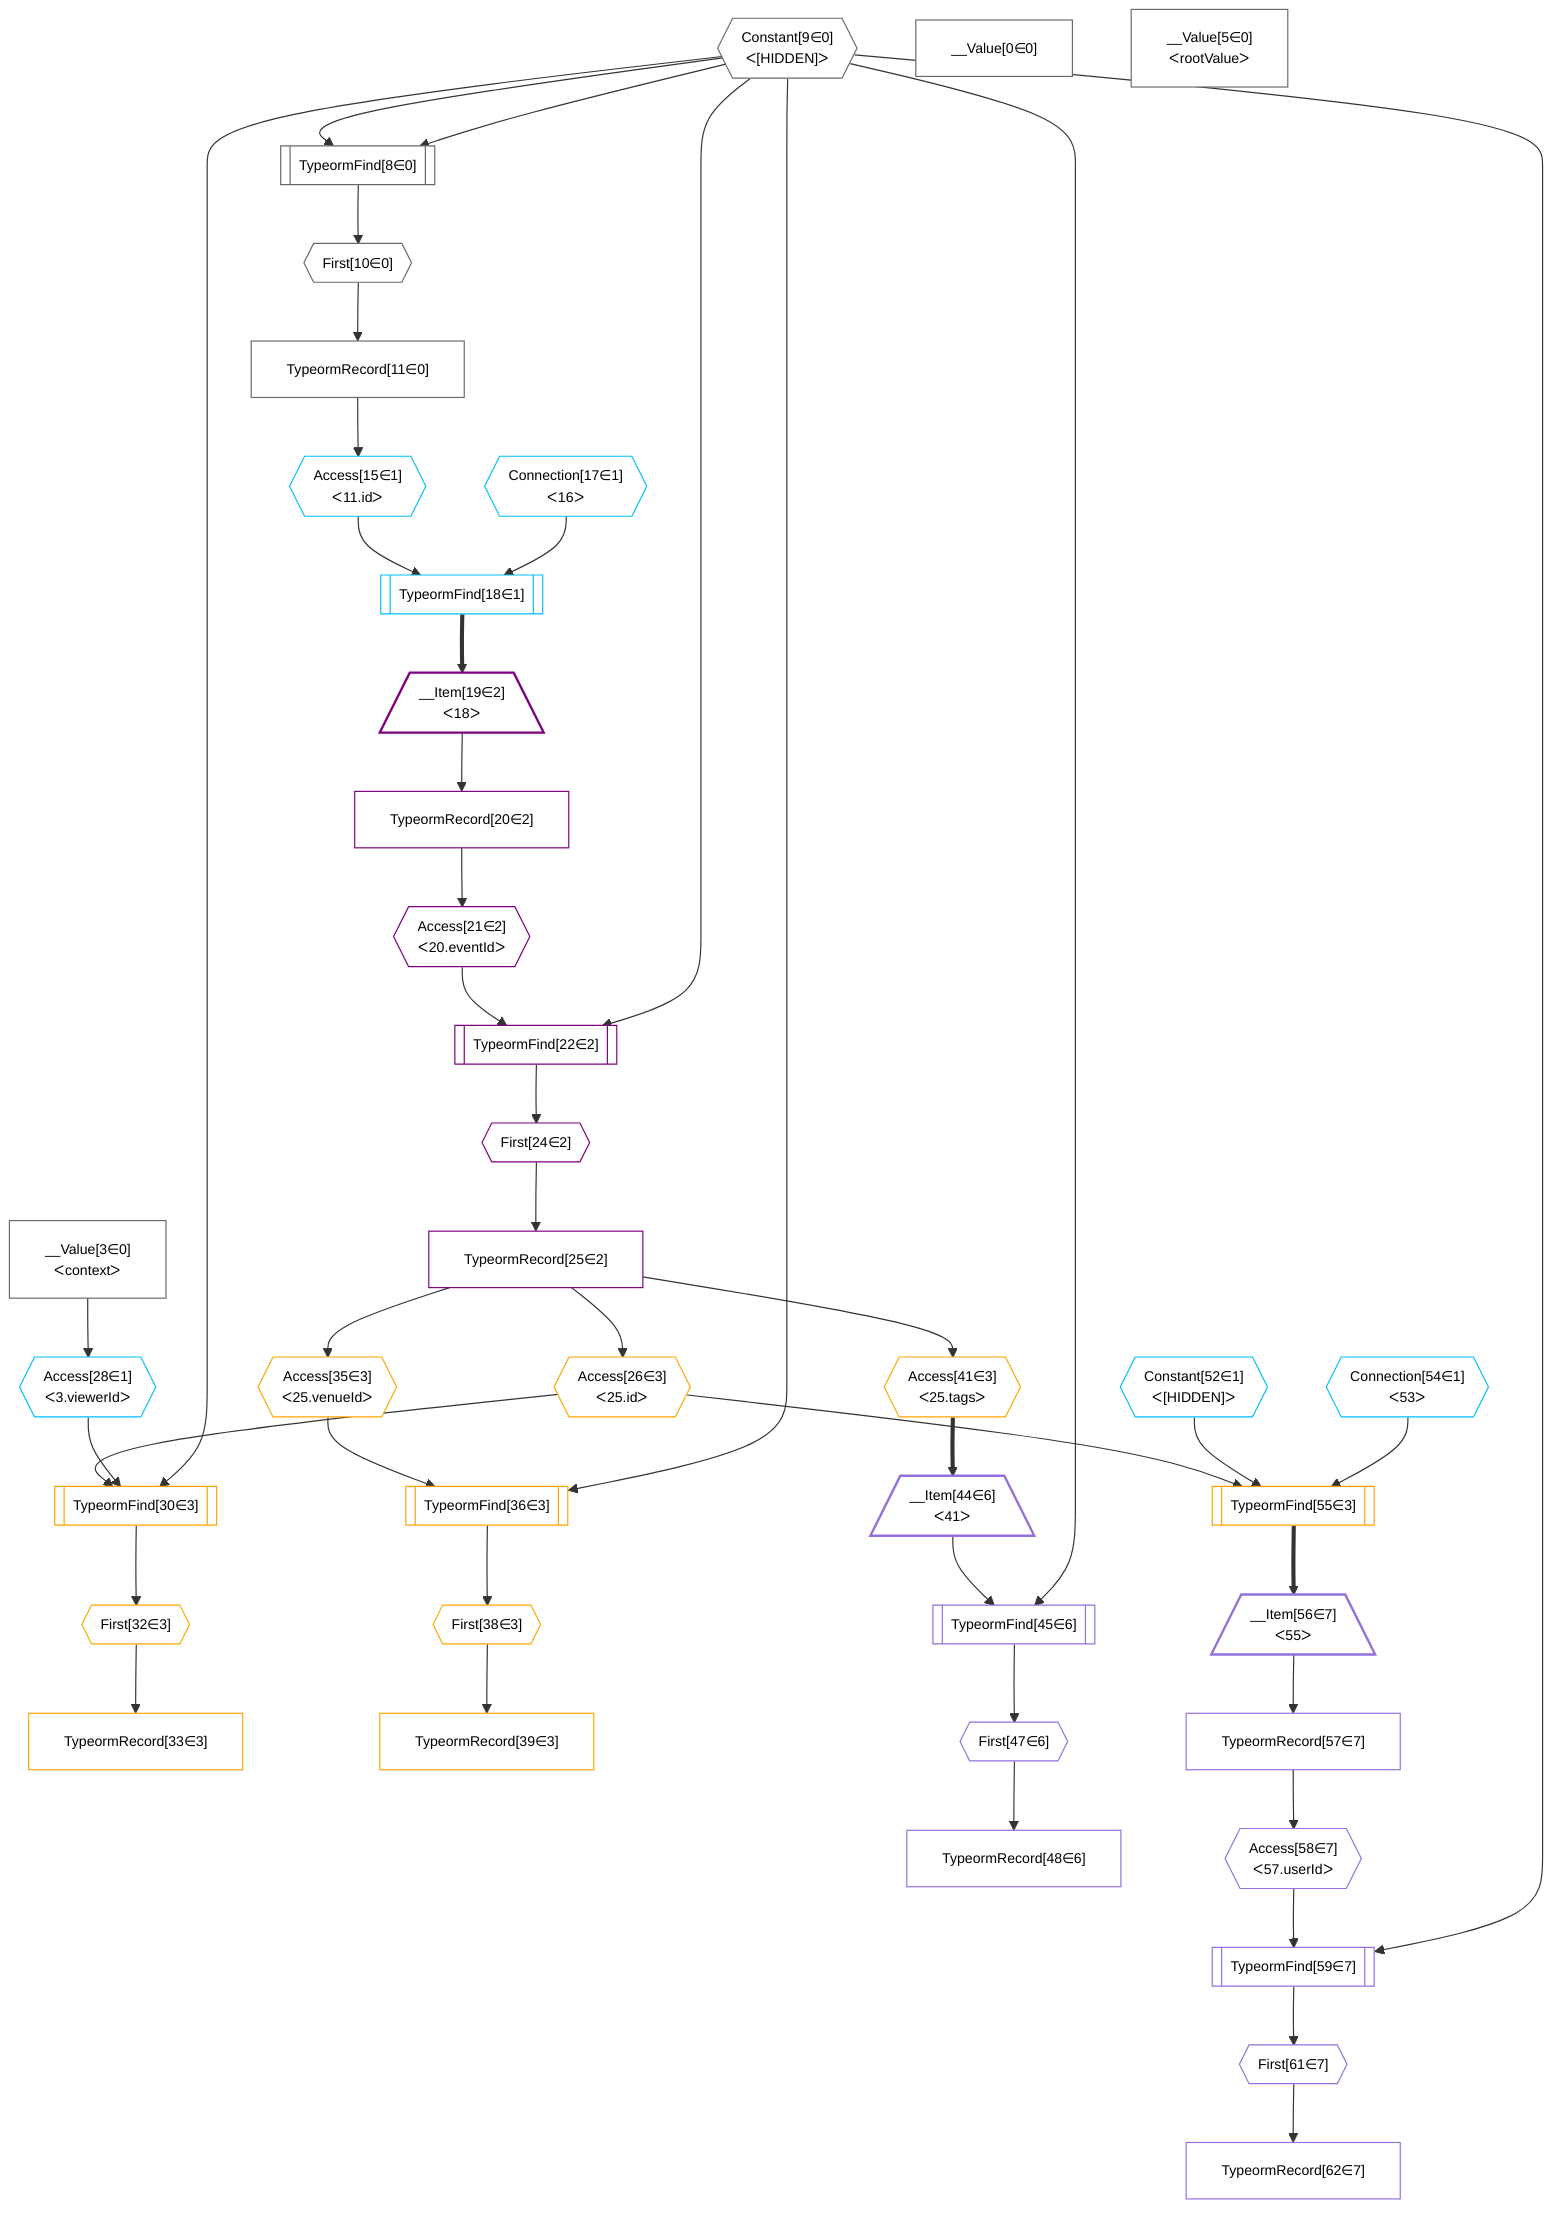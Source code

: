 %%{init: {'themeVariables': { 'fontSize': '12px'}}}%%
flowchart TD
    classDef path fill:#eee,stroke:#000,color:#000
    classDef plan fill:#fff,stroke-width:1px,color:#000
    classDef itemplan fill:#fff,stroke-width:2px,color:#000
    classDef unbatchedplan fill:#dff,stroke-width:1px,color:#000
    classDef sideeffectplan fill:#fcc,stroke-width:2px,color:#000
    classDef bucket fill:#f6f6f6,color:#000,stroke-width:2px,text-align:left


    %% plan dependencies
    TypeormFind8[["TypeormFind[8∈0]"]]:::plan
    Constant9{{"Constant[9∈0]<br />ᐸ[HIDDEN]ᐳ"}}:::plan
    Constant9 & Constant9 --> TypeormFind8
    First10{{"First[10∈0]"}}:::plan
    TypeormFind8 --> First10
    TypeormRecord11["TypeormRecord[11∈0]"]:::plan
    First10 --> TypeormRecord11
    __Value0["__Value[0∈0]"]:::plan
    __Value3["__Value[3∈0]<br />ᐸcontextᐳ"]:::plan
    __Value5["__Value[5∈0]<br />ᐸrootValueᐳ"]:::plan
    TypeormFind18[["TypeormFind[18∈1]"]]:::plan
    Access15{{"Access[15∈1]<br />ᐸ11.idᐳ"}}:::plan
    Connection17{{"Connection[17∈1]<br />ᐸ16ᐳ"}}:::plan
    Access15 & Connection17 --> TypeormFind18
    TypeormRecord11 --> Access15
    Access28{{"Access[28∈1]<br />ᐸ3.viewerIdᐳ"}}:::plan
    __Value3 --> Access28
    Constant52{{"Constant[52∈1]<br />ᐸ[HIDDEN]ᐳ"}}:::plan
    Connection54{{"Connection[54∈1]<br />ᐸ53ᐳ"}}:::plan
    TypeormFind22[["TypeormFind[22∈2]"]]:::plan
    Access21{{"Access[21∈2]<br />ᐸ20.eventIdᐳ"}}:::plan
    Access21 & Constant9 --> TypeormFind22
    __Item19[/"__Item[19∈2]<br />ᐸ18ᐳ"\]:::itemplan
    TypeormFind18 ==> __Item19
    TypeormRecord20["TypeormRecord[20∈2]"]:::plan
    __Item19 --> TypeormRecord20
    TypeormRecord20 --> Access21
    First24{{"First[24∈2]"}}:::plan
    TypeormFind22 --> First24
    TypeormRecord25["TypeormRecord[25∈2]"]:::plan
    First24 --> TypeormRecord25
    TypeormFind30[["TypeormFind[30∈3]"]]:::plan
    Access26{{"Access[26∈3]<br />ᐸ25.idᐳ"}}:::plan
    Access26 & Access28 & Constant9 --> TypeormFind30
    TypeormFind55[["TypeormFind[55∈3]"]]:::plan
    Access26 & Constant52 & Connection54 --> TypeormFind55
    TypeormFind36[["TypeormFind[36∈3]"]]:::plan
    Access35{{"Access[35∈3]<br />ᐸ25.venueIdᐳ"}}:::plan
    Access35 & Constant9 --> TypeormFind36
    TypeormRecord25 --> Access26
    First32{{"First[32∈3]"}}:::plan
    TypeormFind30 --> First32
    TypeormRecord33["TypeormRecord[33∈3]"]:::plan
    First32 --> TypeormRecord33
    TypeormRecord25 --> Access35
    First38{{"First[38∈3]"}}:::plan
    TypeormFind36 --> First38
    TypeormRecord39["TypeormRecord[39∈3]"]:::plan
    First38 --> TypeormRecord39
    Access41{{"Access[41∈3]<br />ᐸ25.tagsᐳ"}}:::plan
    TypeormRecord25 --> Access41
    TypeormFind45[["TypeormFind[45∈6]"]]:::plan
    __Item44[/"__Item[44∈6]<br />ᐸ41ᐳ"\]:::itemplan
    __Item44 & Constant9 --> TypeormFind45
    Access41 ==> __Item44
    First47{{"First[47∈6]"}}:::plan
    TypeormFind45 --> First47
    TypeormRecord48["TypeormRecord[48∈6]"]:::plan
    First47 --> TypeormRecord48
    TypeormFind59[["TypeormFind[59∈7]"]]:::plan
    Access58{{"Access[58∈7]<br />ᐸ57.userIdᐳ"}}:::plan
    Access58 & Constant9 --> TypeormFind59
    __Item56[/"__Item[56∈7]<br />ᐸ55ᐳ"\]:::itemplan
    TypeormFind55 ==> __Item56
    TypeormRecord57["TypeormRecord[57∈7]"]:::plan
    __Item56 --> TypeormRecord57
    TypeormRecord57 --> Access58
    First61{{"First[61∈7]"}}:::plan
    TypeormFind59 --> First61
    TypeormRecord62["TypeormRecord[62∈7]"]:::plan
    First61 --> TypeormRecord62

    %% define steps

    classDef bucket0 stroke:#696969
    class Bucket0,__Value0,__Value3,__Value5,TypeormFind8,Constant9,First10,TypeormRecord11 bucket0
    classDef bucket1 stroke:#00bfff
    class Bucket1,Access15,Connection17,TypeormFind18,Access28,Constant52,Connection54 bucket1
    classDef bucket2 stroke:#7f007f
    class Bucket2,__Item19,TypeormRecord20,Access21,TypeormFind22,First24,TypeormRecord25 bucket2
    classDef bucket3 stroke:#ffa500
    class Bucket3,Access26,TypeormFind30,First32,TypeormRecord33,Access35,TypeormFind36,First38,TypeormRecord39,Access41,TypeormFind55 bucket3
    classDef bucket4 stroke:#0000ff
    class Bucket4 bucket4